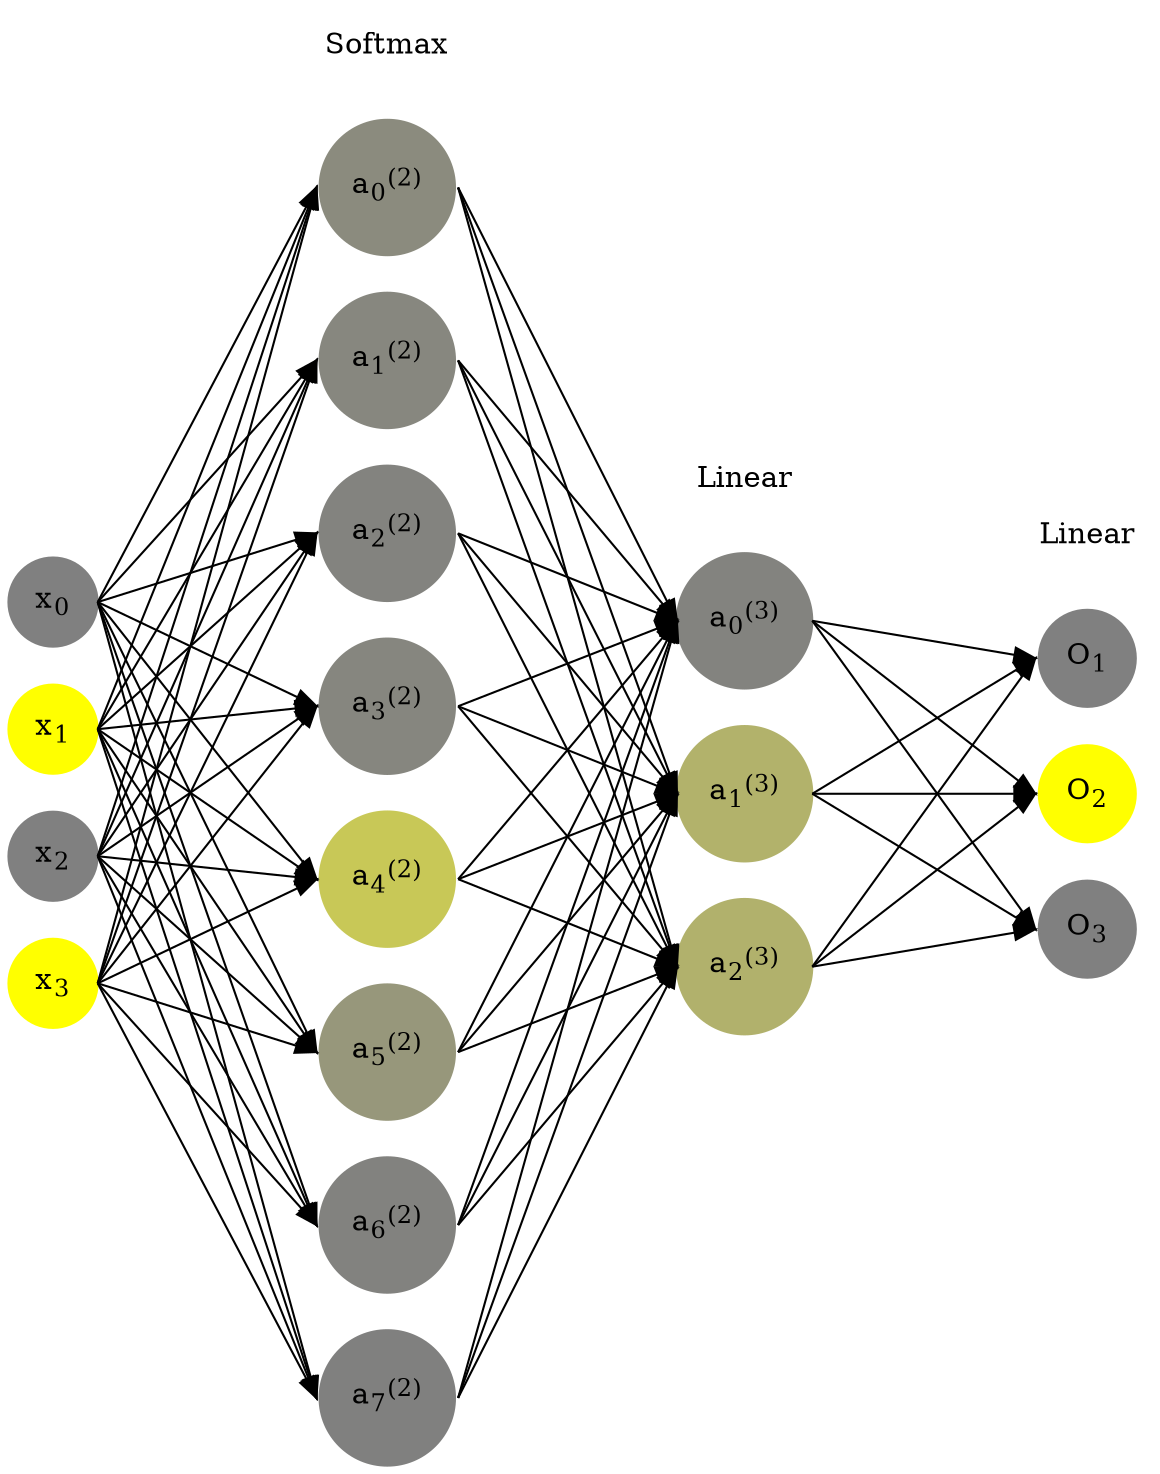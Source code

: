 digraph G {
	rankdir = LR;
	splines=false;
	edge[style=invis];
	ranksep= 1.4;
	{
	node [shape=circle, color="0.1667, 0.0, 0.5", style=filled, fillcolor="0.1667, 0.0, 0.5"];
	x0 [label=<x<sub>0</sub>>];
	}
	{
	node [shape=circle, color="0.1667, 1.0, 1.0", style=filled, fillcolor="0.1667, 1.0, 1.0"];
	x1 [label=<x<sub>1</sub>>];
	}
	{
	node [shape=circle, color="0.1667, 0.0, 0.5", style=filled, fillcolor="0.1667, 0.0, 0.5"];
	x2 [label=<x<sub>2</sub>>];
	}
	{
	node [shape=circle, color="0.1667, 1.0, 1.0", style=filled, fillcolor="0.1667, 1.0, 1.0"];
	x3 [label=<x<sub>3</sub>>];
	}
	{
	node [shape=circle, color="0.1667, 0.092493, 0.546247", style=filled, fillcolor="0.1667, 0.092493, 0.546247"];
	a02 [label=<a<sub>0</sub><sup>(2)</sup>>];
	}
	{
	node [shape=circle, color="0.1667, 0.060398, 0.530199", style=filled, fillcolor="0.1667, 0.060398, 0.530199"];
	a12 [label=<a<sub>1</sub><sup>(2)</sup>>];
	}
	{
	node [shape=circle, color="0.1667, 0.024678, 0.512339", style=filled, fillcolor="0.1667, 0.024678, 0.512339"];
	a22 [label=<a<sub>2</sub><sup>(2)</sup>>];
	}
	{
	node [shape=circle, color="0.1667, 0.047350, 0.523675", style=filled, fillcolor="0.1667, 0.047350, 0.523675"];
	a32 [label=<a<sub>3</sub><sup>(2)</sup>>];
	}
	{
	node [shape=circle, color="0.1667, 0.562799, 0.781399", style=filled, fillcolor="0.1667, 0.562799, 0.781399"];
	a42 [label=<a<sub>4</sub><sup>(2)</sup>>];
	}
	{
	node [shape=circle, color="0.1667, 0.185454, 0.592727", style=filled, fillcolor="0.1667, 0.185454, 0.592727"];
	a52 [label=<a<sub>5</sub><sup>(2)</sup>>];
	}
	{
	node [shape=circle, color="0.1667, 0.022255, 0.511127", style=filled, fillcolor="0.1667, 0.022255, 0.511127"];
	a62 [label=<a<sub>6</sub><sup>(2)</sup>>];
	}
	{
	node [shape=circle, color="0.1667, 0.004574, 0.502287", style=filled, fillcolor="0.1667, 0.004574, 0.502287"];
	a72 [label=<a<sub>7</sub><sup>(2)</sup>>];
	}
	{
	node [shape=circle, color="0.1667, 0.026685, 0.513343", style=filled, fillcolor="0.1667, 0.026685, 0.513343"];
	a03 [label=<a<sub>0</sub><sup>(3)</sup>>];
	}
	{
	node [shape=circle, color="0.1667, 0.395764, 0.697882", style=filled, fillcolor="0.1667, 0.395764, 0.697882"];
	a13 [label=<a<sub>1</sub><sup>(3)</sup>>];
	}
	{
	node [shape=circle, color="0.1667, 0.390363, 0.695182", style=filled, fillcolor="0.1667, 0.390363, 0.695182"];
	a23 [label=<a<sub>2</sub><sup>(3)</sup>>];
	}
	{
	node [shape=circle, color="0.1667, 0.0, 0.5", style=filled, fillcolor="0.1667, 0.0, 0.5"];
	O1 [label=<O<sub>1</sub>>];
	}
	{
	node [shape=circle, color="0.1667, 1.0, 1.0", style=filled, fillcolor="0.1667, 1.0, 1.0"];
	O2 [label=<O<sub>2</sub>>];
	}
	{
	node [shape=circle, color="0.1667, 0.0, 0.5", style=filled, fillcolor="0.1667, 0.0, 0.5"];
	O3 [label=<O<sub>3</sub>>];
	}
	{
	rank=same;
	x0->x1->x2->x3;
	}
	{
	rank=same;
	a02->a12->a22->a32->a42->a52->a62->a72;
	}
	{
	rank=same;
	a03->a13->a23;
	}
	{
	rank=same;
	O1->O2->O3;
	}
	l1 [shape=plaintext,label="Softmax"];
	l1->a02;
	{rank=same; l1;a02};
	l2 [shape=plaintext,label="Linear"];
	l2->a03;
	{rank=same; l2;a03};
	l3 [shape=plaintext,label="Linear"];
	l3->O1;
	{rank=same; l3;O1};
edge[style=solid, tailport=e, headport=w];
	{x0;x1;x2;x3} -> {a02;a12;a22;a32;a42;a52;a62;a72};
	{a02;a12;a22;a32;a42;a52;a62;a72} -> {a03;a13;a23};
	{a03;a13;a23} -> {O1,O2,O3};
}